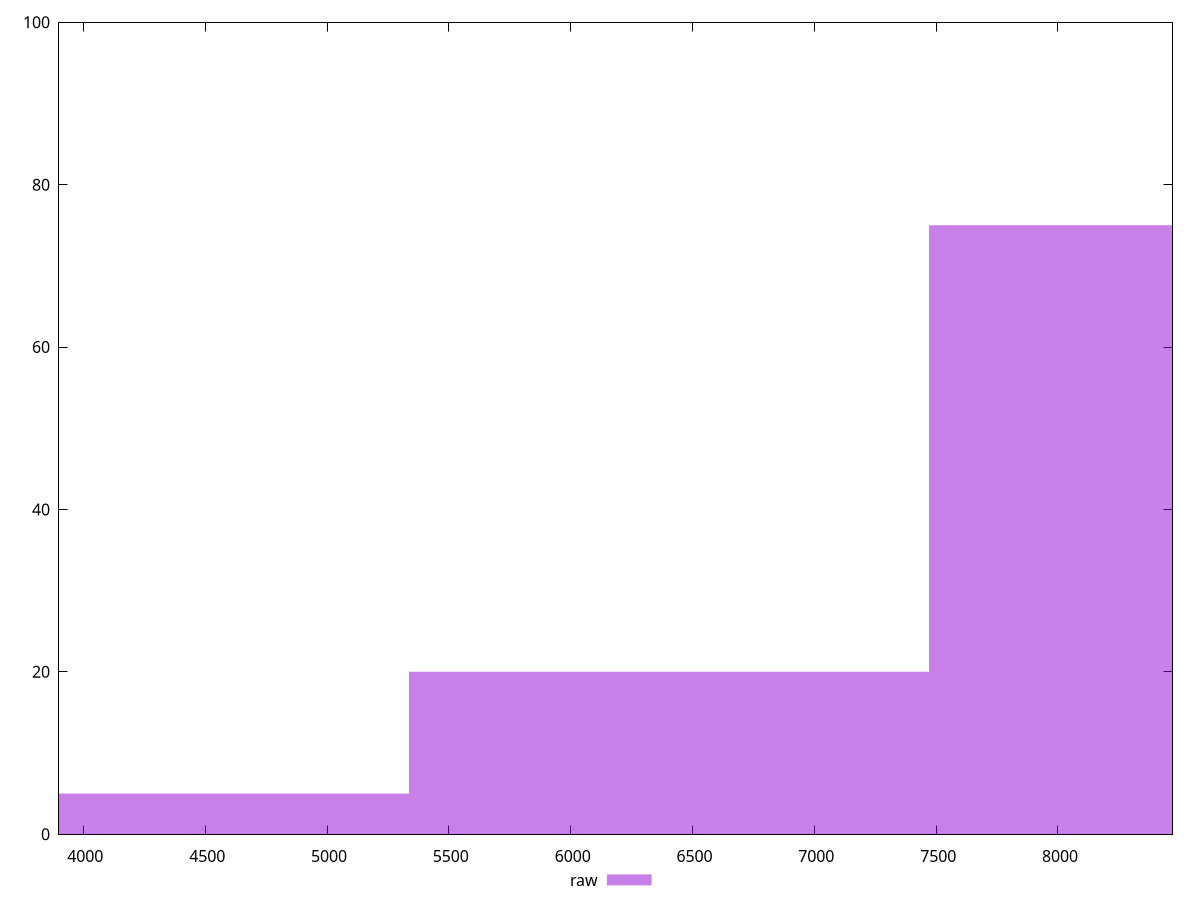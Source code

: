 reset

$raw <<EOF
8537.978022626041 75
6403.483516969531 20
4268.9890113130205 5
EOF

set key outside below
set boxwidth 2134.4945056565102
set xrange [3900:8470]
set yrange [0:100]
set trange [0:100]
set style fill transparent solid 0.5 noborder
set terminal svg size 640, 490 enhanced background rgb 'white'
set output "report_00015_2021-02-09T16-11-33.973Z/uses-text-compression/samples/pages+cached/raw/histogram.svg"

plot $raw title "raw" with boxes

reset
